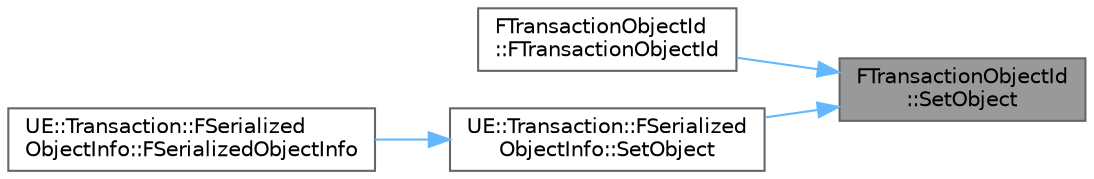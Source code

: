 digraph "FTransactionObjectId::SetObject"
{
 // INTERACTIVE_SVG=YES
 // LATEX_PDF_SIZE
  bgcolor="transparent";
  edge [fontname=Helvetica,fontsize=10,labelfontname=Helvetica,labelfontsize=10];
  node [fontname=Helvetica,fontsize=10,shape=box,height=0.2,width=0.4];
  rankdir="RL";
  Node1 [id="Node000001",label="FTransactionObjectId\l::SetObject",height=0.2,width=0.4,color="gray40", fillcolor="grey60", style="filled", fontcolor="black",tooltip=" "];
  Node1 -> Node2 [id="edge1_Node000001_Node000002",dir="back",color="steelblue1",style="solid",tooltip=" "];
  Node2 [id="Node000002",label="FTransactionObjectId\l::FTransactionObjectId",height=0.2,width=0.4,color="grey40", fillcolor="white", style="filled",URL="$d9/d88/structFTransactionObjectId.html#a9178db9bb276f9c72bc25dccb6a52d12",tooltip=" "];
  Node1 -> Node3 [id="edge2_Node000001_Node000003",dir="back",color="steelblue1",style="solid",tooltip=" "];
  Node3 [id="Node000003",label="UE::Transaction::FSerialized\lObjectInfo::SetObject",height=0.2,width=0.4,color="grey40", fillcolor="white", style="filled",URL="$db/dcd/structUE_1_1Transaction_1_1FSerializedObjectInfo.html#a3674c35859bec2b854b9c9038ce077a7",tooltip=" "];
  Node3 -> Node4 [id="edge3_Node000003_Node000004",dir="back",color="steelblue1",style="solid",tooltip=" "];
  Node4 [id="Node000004",label="UE::Transaction::FSerialized\lObjectInfo::FSerializedObjectInfo",height=0.2,width=0.4,color="grey40", fillcolor="white", style="filled",URL="$db/dcd/structUE_1_1Transaction_1_1FSerializedObjectInfo.html#a11e082cfbdf22a4e559028c9e4f22b54",tooltip=" "];
}
